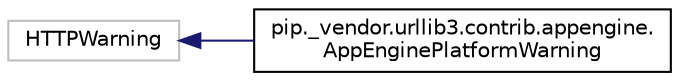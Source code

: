 digraph "Graphical Class Hierarchy"
{
  edge [fontname="Helvetica",fontsize="10",labelfontname="Helvetica",labelfontsize="10"];
  node [fontname="Helvetica",fontsize="10",shape=record];
  rankdir="LR";
  Node556 [label="HTTPWarning",height=0.2,width=0.4,color="grey75", fillcolor="white", style="filled"];
  Node556 -> Node0 [dir="back",color="midnightblue",fontsize="10",style="solid",fontname="Helvetica"];
  Node0 [label="pip._vendor.urllib3.contrib.appengine.\lAppEnginePlatformWarning",height=0.2,width=0.4,color="black", fillcolor="white", style="filled",URL="$classpip_1_1__vendor_1_1urllib3_1_1contrib_1_1appengine_1_1_app_engine_platform_warning.html"];
}
